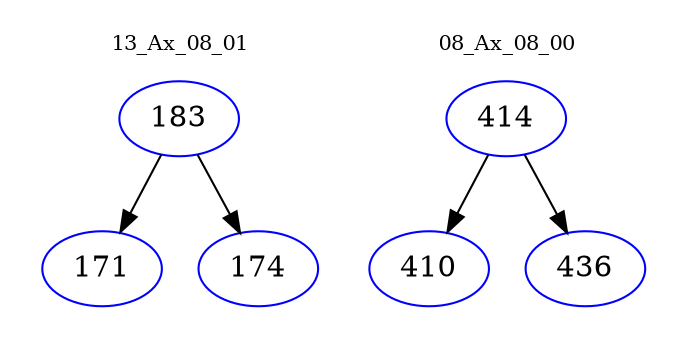 digraph{
subgraph cluster_0 {
color = white
label = "13_Ax_08_01";
fontsize=10;
T0_183 [label="183", color="blue"]
T0_183 -> T0_171 [color="black"]
T0_171 [label="171", color="blue"]
T0_183 -> T0_174 [color="black"]
T0_174 [label="174", color="blue"]
}
subgraph cluster_1 {
color = white
label = "08_Ax_08_00";
fontsize=10;
T1_414 [label="414", color="blue"]
T1_414 -> T1_410 [color="black"]
T1_410 [label="410", color="blue"]
T1_414 -> T1_436 [color="black"]
T1_436 [label="436", color="blue"]
}
}
